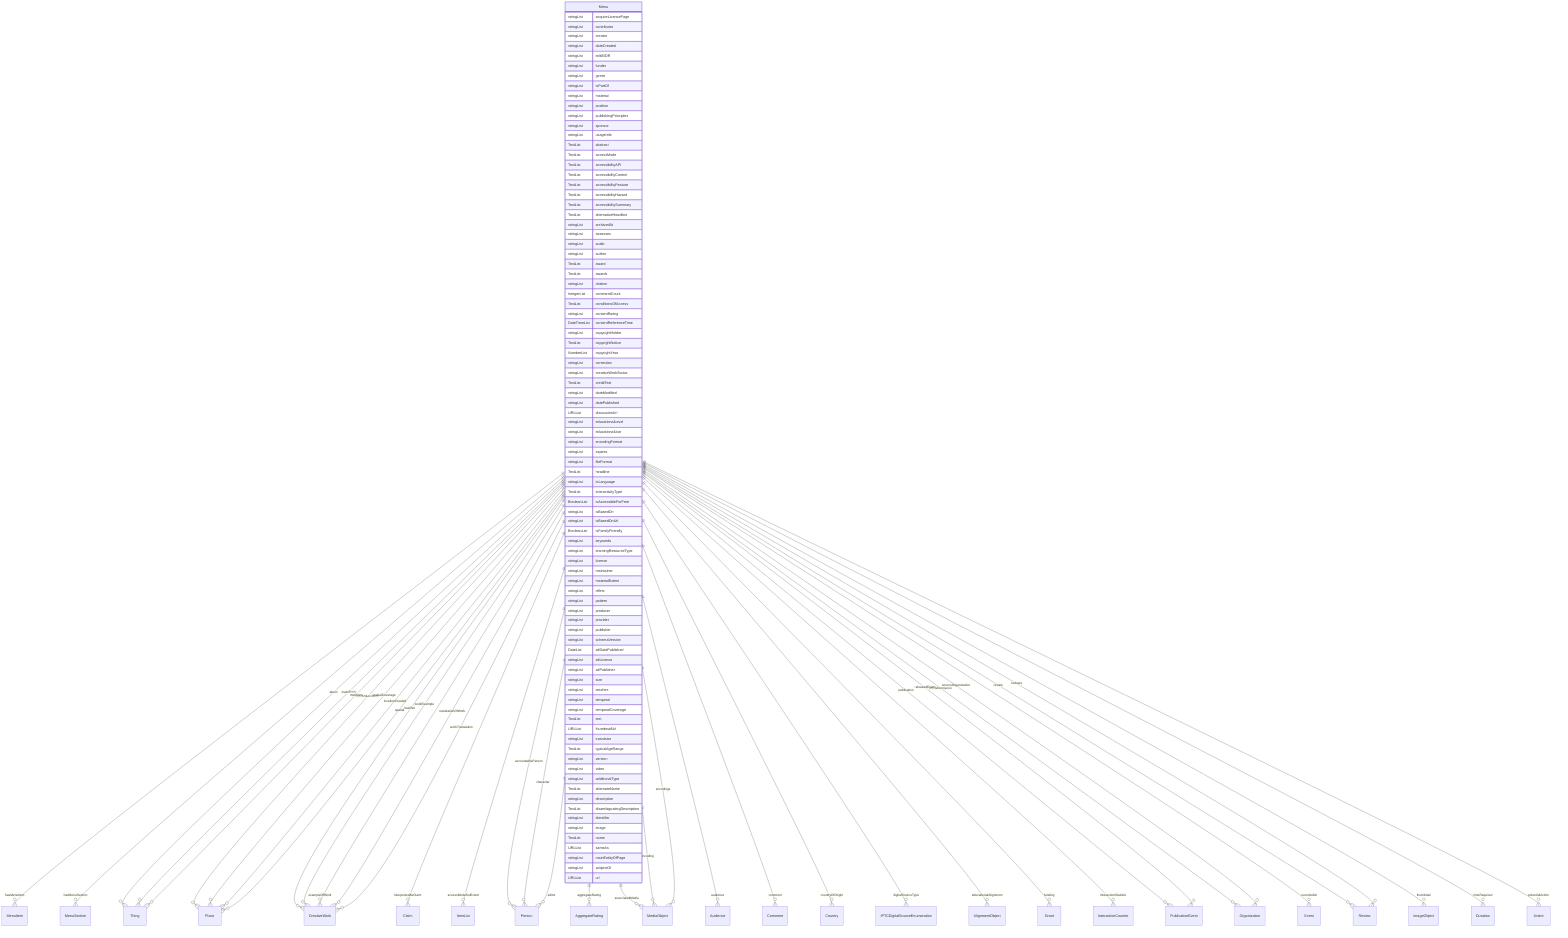 erDiagram
Menu {
    stringList acquireLicensePage  
    stringList contributor  
    stringList creator  
    stringList dateCreated  
    stringList editEIDR  
    stringList funder  
    stringList genre  
    stringList isPartOf  
    stringList material  
    stringList position  
    stringList publishingPrinciples  
    stringList sponsor  
    stringList usageInfo  
    TextList abstract  
    TextList accessMode  
    TextList accessibilityAPI  
    TextList accessibilityControl  
    TextList accessibilityFeature  
    TextList accessibilityHazard  
    TextList accessibilitySummary  
    TextList alternativeHeadline  
    stringList archivedAt  
    stringList assesses  
    stringList audio  
    stringList author  
    TextList award  
    TextList awards  
    stringList citation  
    IntegerList commentCount  
    TextList conditionsOfAccess  
    stringList contentRating  
    DateTimeList contentReferenceTime  
    stringList copyrightHolder  
    TextList copyrightNotice  
    NumberList copyrightYear  
    stringList correction  
    stringList creativeWorkStatus  
    TextList creditText  
    stringList dateModified  
    stringList datePublished  
    URLList discussionUrl  
    stringList educationalLevel  
    stringList educationalUse  
    stringList encodingFormat  
    stringList expires  
    stringList fileFormat  
    TextList headline  
    stringList inLanguage  
    TextList interactivityType  
    BooleanList isAccessibleForFree  
    stringList isBasedOn  
    stringList isBasedOnUrl  
    BooleanList isFamilyFriendly  
    stringList keywords  
    stringList learningResourceType  
    stringList license  
    stringList maintainer  
    stringList materialExtent  
    stringList offers  
    stringList pattern  
    stringList producer  
    stringList provider  
    stringList publisher  
    stringList schemaVersion  
    DateList sdDatePublished  
    stringList sdLicense  
    stringList sdPublisher  
    stringList size  
    stringList teaches  
    stringList temporal  
    stringList temporalCoverage  
    TextList text  
    URLList thumbnailUrl  
    stringList translator  
    TextList typicalAgeRange  
    stringList version  
    stringList video  
    stringList additionalType  
    TextList alternateName  
    stringList description  
    TextList disambiguatingDescription  
    stringList identifier  
    stringList image  
    TextList name  
    URLList sameAs  
    stringList mainEntityOfPage  
    stringList subjectOf  
    URLList url  
}

Menu ||--}o MenuItem : "hasMenuItem"
Menu ||--}o MenuSection : "hasMenuSection"
Menu ||--}o Thing : "about"
Menu ||--}o Place : "contentLocation"
Menu ||--}o CreativeWork : "hasPart"
Menu ||--}o Claim : "interpretedAsClaim"
Menu ||--}o Thing : "mainEntity"
Menu ||--}o Place : "spatialCoverage"
Menu ||--}o CreativeWork : "workExample"
Menu ||--}o ItemList : "accessModeSufficient"
Menu ||--}o Person : "accountablePerson"
Menu ||--}o AggregateRating : "aggregateRating"
Menu ||--}o MediaObject : "associatedMedia"
Menu ||--}o Audience : "audience"
Menu ||--}o Person : "character"
Menu ||--}o Comment : "comment"
Menu ||--}o Country : "countryOfOrigin"
Menu ||--}o IPTCDigitalSourceEnumeration : "digitalSourceType"
Menu ||--}o Person : "editor"
Menu ||--}o AlignmentObject : "educationalAlignment"
Menu ||--}o MediaObject : "encoding"
Menu ||--}o MediaObject : "encodings"
Menu ||--}o CreativeWork : "exampleOfWork"
Menu ||--}o Grant : "funding"
Menu ||--}o InteractionCounter : "interactionStatistic"
Menu ||--}o Place : "locationCreated"
Menu ||--}o Thing : "mentions"
Menu ||--}o PublicationEvent : "publication"
Menu ||--}o Organization : "publisherImprint"
Menu ||--}o Event : "recordedAt"
Menu ||--}o PublicationEvent : "releasedEvent"
Menu ||--}o Review : "review"
Menu ||--}o Review : "reviews"
Menu ||--}o Organization : "sourceOrganization"
Menu ||--}o Place : "spatial"
Menu ||--}o ImageObject : "thumbnail"
Menu ||--}o Duration : "timeRequired"
Menu ||--}o CreativeWork : "translationOfWork"
Menu ||--}o CreativeWork : "workTranslation"
Menu ||--}o Action : "potentialAction"